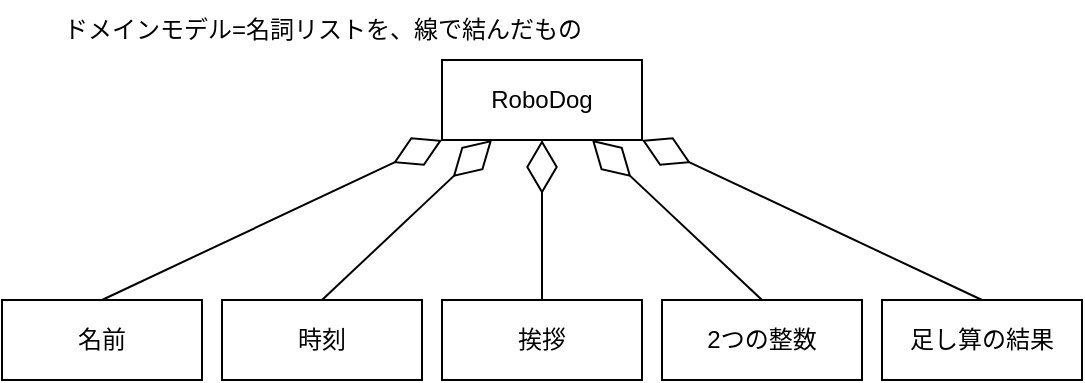 <mxfile>
    <diagram id="1lvcUCzMGhjohl_vnVmG" name="ページ1">
        <mxGraphModel dx="576" dy="1471" grid="1" gridSize="10" guides="1" tooltips="1" connect="1" arrows="1" fold="1" page="1" pageScale="1" pageWidth="827" pageHeight="1169" math="0" shadow="0">
            <root>
                <mxCell id="0"/>
                <mxCell id="1" parent="0"/>
                <mxCell id="2" value="RoboDog" style="rounded=0;whiteSpace=wrap;html=1;" vertex="1" parent="1">
                    <mxGeometry x="230" y="20" width="100" height="40" as="geometry"/>
                </mxCell>
                <mxCell id="3" value="名前" style="rounded=0;whiteSpace=wrap;html=1;" vertex="1" parent="1">
                    <mxGeometry x="10" y="140" width="100" height="40" as="geometry"/>
                </mxCell>
                <mxCell id="4" value="" style="endArrow=diamondThin;endFill=0;endSize=24;html=1;entryX=0;entryY=1;entryDx=0;entryDy=0;exitX=0.5;exitY=0;exitDx=0;exitDy=0;" edge="1" parent="1" source="3" target="2">
                    <mxGeometry width="160" relative="1" as="geometry">
                        <mxPoint x="170" y="240" as="sourcePoint"/>
                        <mxPoint x="330" y="240" as="targetPoint"/>
                    </mxGeometry>
                </mxCell>
                <mxCell id="5" value="時刻" style="rounded=0;whiteSpace=wrap;html=1;" vertex="1" parent="1">
                    <mxGeometry x="120" y="140" width="100" height="40" as="geometry"/>
                </mxCell>
                <mxCell id="6" value="2つの整数" style="rounded=0;whiteSpace=wrap;html=1;" vertex="1" parent="1">
                    <mxGeometry x="340" y="140" width="100" height="40" as="geometry"/>
                </mxCell>
                <mxCell id="7" value="挨拶" style="rounded=0;whiteSpace=wrap;html=1;" vertex="1" parent="1">
                    <mxGeometry x="230" y="140" width="100" height="40" as="geometry"/>
                </mxCell>
                <mxCell id="8" value="" style="endArrow=diamondThin;endFill=0;endSize=24;html=1;entryX=0.25;entryY=1;entryDx=0;entryDy=0;exitX=0.5;exitY=0;exitDx=0;exitDy=0;" edge="1" parent="1" source="5" target="2">
                    <mxGeometry width="160" relative="1" as="geometry">
                        <mxPoint x="70" y="150" as="sourcePoint"/>
                        <mxPoint x="115" y="90" as="targetPoint"/>
                    </mxGeometry>
                </mxCell>
                <mxCell id="9" value="" style="endArrow=diamondThin;endFill=0;endSize=24;html=1;entryX=0.5;entryY=1;entryDx=0;entryDy=0;exitX=0.5;exitY=0;exitDx=0;exitDy=0;" edge="1" parent="1" source="7" target="2">
                    <mxGeometry width="160" relative="1" as="geometry">
                        <mxPoint x="80" y="160" as="sourcePoint"/>
                        <mxPoint x="125" y="100" as="targetPoint"/>
                    </mxGeometry>
                </mxCell>
                <mxCell id="12" value="足し算の結果" style="rounded=0;whiteSpace=wrap;html=1;" vertex="1" parent="1">
                    <mxGeometry x="450" y="140" width="100" height="40" as="geometry"/>
                </mxCell>
                <mxCell id="13" value="" style="endArrow=diamondThin;endFill=0;endSize=24;html=1;entryX=0.75;entryY=1;entryDx=0;entryDy=0;exitX=0.5;exitY=0;exitDx=0;exitDy=0;" edge="1" parent="1" source="6" target="2">
                    <mxGeometry width="160" relative="1" as="geometry">
                        <mxPoint x="435" y="140" as="sourcePoint"/>
                        <mxPoint x="350" y="70" as="targetPoint"/>
                    </mxGeometry>
                </mxCell>
                <mxCell id="14" value="" style="endArrow=diamondThin;endFill=0;endSize=24;html=1;entryX=1;entryY=1;entryDx=0;entryDy=0;exitX=0.5;exitY=0;exitDx=0;exitDy=0;" edge="1" parent="1" source="12" target="2">
                    <mxGeometry width="160" relative="1" as="geometry">
                        <mxPoint x="545" y="140" as="sourcePoint"/>
                        <mxPoint x="460" y="70" as="targetPoint"/>
                    </mxGeometry>
                </mxCell>
                <mxCell id="16" value="ドメインモデル=名詞リストを、線で結んだもの" style="text;html=1;align=center;verticalAlign=middle;resizable=0;points=[];autosize=1;strokeColor=none;fillColor=none;" vertex="1" parent="1">
                    <mxGeometry x="30" y="-10" width="280" height="30" as="geometry"/>
                </mxCell>
            </root>
        </mxGraphModel>
    </diagram>
</mxfile>